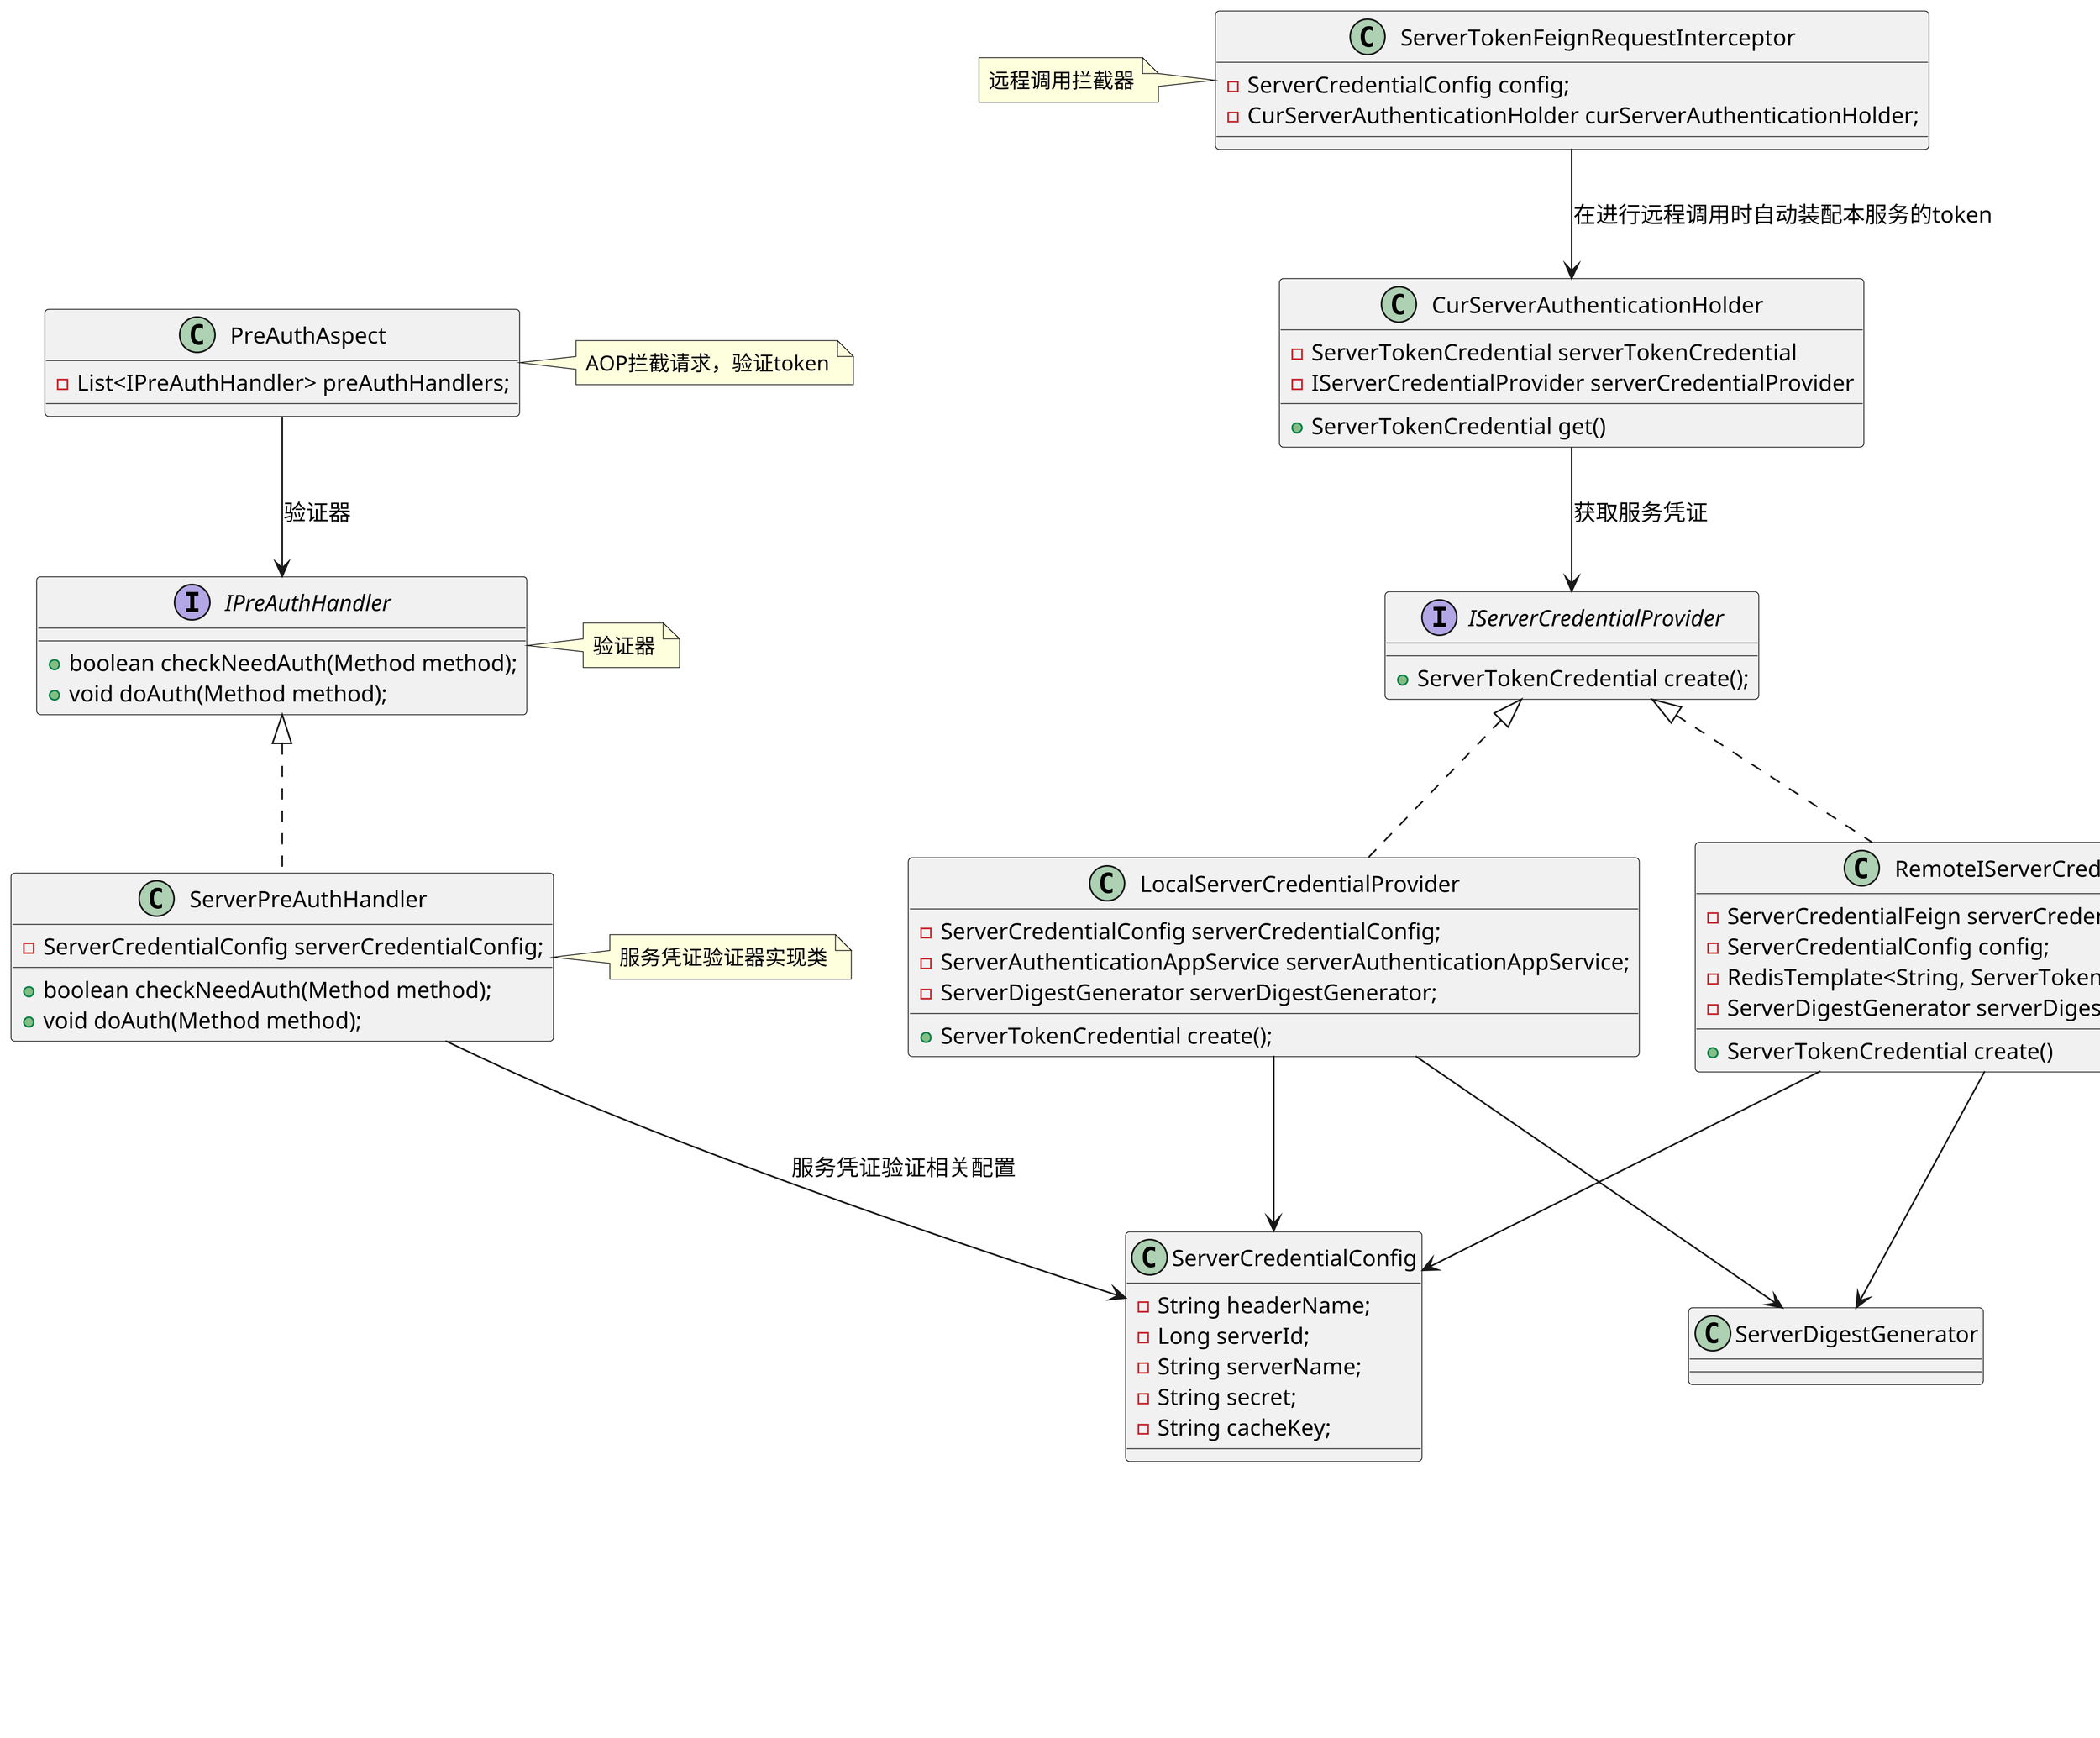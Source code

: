 @startuml
'https://plantuml.com/class-diagram
skinparam shadowing false
skinparam defaultFontName xfonts-wqy
skinparam dpi 300
skinparam activity  {
    DiamondFontSize 14
    ArrowFontSize 14
    FontSize 14
}

abstract class CredentialCacheHandler {
    - RedisTemplate<String, TokenCredential> redisTemplate
    # {abstract} String getCacheKey(String token)
    # {abstract} TokenCredential verifyAndGetCredential(String token)
    + <T extends TokenCredential> T verifyAndGet(String token)
    - <T extends TokenCredential> TokenCredential getByRemote(String token, String key)
    - void cacheCredential(String key, TokenCredential value, Date expireAt)
    + <T> void invalidCache(String token)
}
note left of CredentialCacheHandler:凭证缓存控制器
CredentialCacheHandler --> RedisTemplate: Redis操作
class RedisTemplate
note left of RedisTemplate: 封装Redis操作

class ServerCredentialCacheHandler extends CredentialCacheHandler {
    - ServerCredentialConfig serverCredentialConfig
    - ServerCredentialFeign serverCredentialFeign
    # String getCacheKey(String token)
    # TokenCredential verifyAndGetCredential(String token)
}
note left of ServerCredentialCacheHandler: 服务凭证缓存
ServerCredentialCacheHandler --> ServerCredentialFeign: 远程访问Auth服务
interface ServerCredentialFeign {
    + ServerTokenCredential verify(String token)
    + ServerTokenCredential createCredential(ServerAuthCommand)
}
note left of ServerCredentialFeign: OpenFeign远程调用


interface ICredentialVerifier<T extends TokenCredential> {
    + T verify(String token)
}
note right of ICredentialVerifier: token校验
class RemoteServerCredentialVerifier<ServerTokenCredential> implements ICredentialVerifier {
    - ServerCredentialCacheHandler credentialCacheHandler
    + ServerTokenCredential verify(String token)
}
RemoteServerCredentialVerifier --> ServerCredentialCacheHandler
note bottom of RemoteServerCredentialVerifier: 通过远程调用进行token校验

class LocalServerCredentialVerifier<ServerTokenCredential> implements ICredentialVerifier {
    - TokenCredentialService tokenCredentialService
    - ServerCredentialAuthConfig serverCredentialAuthConfig
    + ServerTokenCredential verify(String token)
}
note bottom of LocalServerCredentialVerifier: 通过本地方法进行token校验

class CurServerAuthenticationHolder {
    - ServerTokenCredential serverTokenCredential
    - IServerCredentialProvider serverCredentialProvider
    + ServerTokenCredential get()
}

CurServerAuthenticationHolder --> IServerCredentialProvider: 获取服务凭证

interface IServerCredentialProvider {
    + ServerTokenCredential create();
}

class RemoteIServerCredentialProvider implements IServerCredentialProvider {
    - ServerCredentialFeign serverCredentialFeign;
    - ServerCredentialConfig config;
    - RedisTemplate<String, ServerTokenCredential> redisTemplate;
    - ServerDigestGenerator serverDigestGenerator;
    + ServerTokenCredential create()
}
RemoteIServerCredentialProvider --> RedisTemplate: 缓存远程调用得到的token
RemoteIServerCredentialProvider --> ServerDigestGenerator
RemoteIServerCredentialProvider --> ServerCredentialConfig

class LocalServerCredentialProvider implements IServerCredentialProvider {
    - ServerCredentialConfig serverCredentialConfig;
    - ServerAuthenticationAppService serverAuthenticationAppService;
    - ServerDigestGenerator serverDigestGenerator;
     + ServerTokenCredential create();
}
LocalServerCredentialProvider --> ServerCredentialConfig
LocalServerCredentialProvider --> ServerDigestGenerator

class ServerTokenFeignRequestInterceptor {
    - ServerCredentialConfig config;
    - CurServerAuthenticationHolder curServerAuthenticationHolder;
}
note left of ServerTokenFeignRequestInterceptor: 远程调用拦截器

ServerTokenFeignRequestInterceptor --> CurServerAuthenticationHolder: 在进行远程调用时自动装配本服务的token

interface IPreAuthHandler {
    + boolean checkNeedAuth(Method method);
    + void doAuth(Method method);
}
class PreAuthAspect {
    - List<IPreAuthHandler> preAuthHandlers;
}
note right of PreAuthAspect: AOP拦截请求，验证token
PreAuthAspect --> IPreAuthHandler: 验证器
note right of IPreAuthHandler: 验证器

class ServerPreAuthHandler implements IPreAuthHandler {
    - ServerCredentialConfig serverCredentialConfig;
    + boolean checkNeedAuth(Method method);
    + void doAuth(Method method);
}
note right of ServerPreAuthHandler: 服务凭证验证器实现类
ServerPreAuthHandler --> ServerCredentialConfig: 服务凭证验证相关配置

class ServerCredentialConfig {
    - String headerName;
    - Long serverId;
    - String serverName;
    - String secret;
    - String cacheKey;
}

@enduml